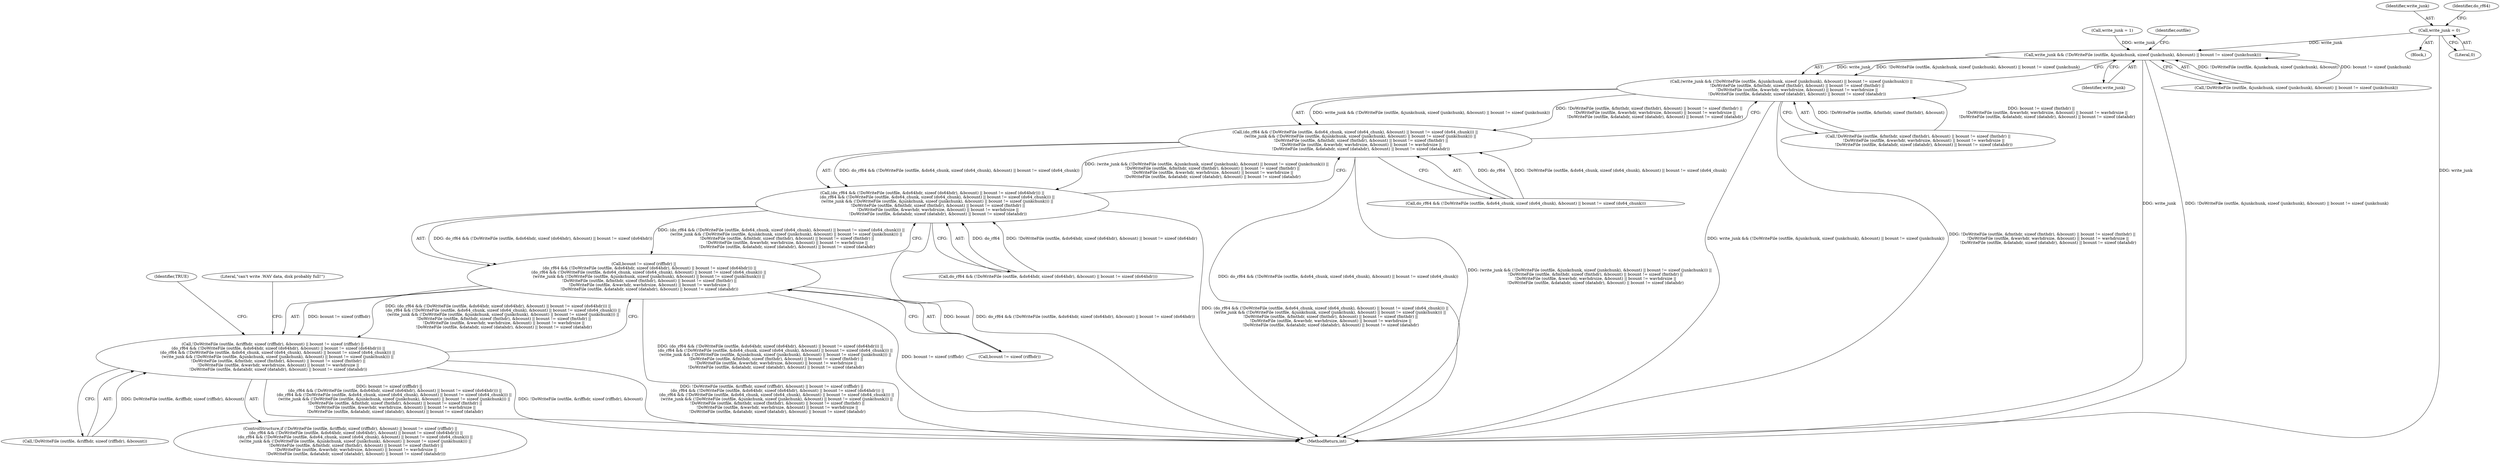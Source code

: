 digraph "1_WavPack_d5bf76b5a88d044a1be1d5656698e3ba737167e5_0@API" {
"1000204" [label="(Call,write_junk = 0)"];
"1000588" [label="(Call,write_junk && (!DoWriteFile (outfile, &junkchunk, sizeof (junkchunk), &bcount) || bcount != sizeof (junkchunk)))"];
"1000587" [label="(Call,(write_junk && (!DoWriteFile (outfile, &junkchunk, sizeof (junkchunk), &bcount) || bcount != sizeof (junkchunk))) ||\n         !DoWriteFile (outfile, &fmthdr, sizeof (fmthdr), &bcount) || bcount != sizeof (fmthdr) ||\n         !DoWriteFile (outfile, &wavhdr, wavhdrsize, &bcount) || bcount != wavhdrsize ||\n         !DoWriteFile (outfile, &datahdr, sizeof (datahdr), &bcount) || bcount != sizeof (datahdr))"];
"1000570" [label="(Call,(do_rf64 && (!DoWriteFile (outfile, &ds64_chunk, sizeof (ds64_chunk), &bcount) || bcount != sizeof (ds64_chunk))) ||\n        (write_junk && (!DoWriteFile (outfile, &junkchunk, sizeof (junkchunk), &bcount) || bcount != sizeof (junkchunk))) ||\n         !DoWriteFile (outfile, &fmthdr, sizeof (fmthdr), &bcount) || bcount != sizeof (fmthdr) ||\n         !DoWriteFile (outfile, &wavhdr, wavhdrsize, &bcount) || bcount != wavhdrsize ||\n         !DoWriteFile (outfile, &datahdr, sizeof (datahdr), &bcount) || bcount != sizeof (datahdr))"];
"1000553" [label="(Call,(do_rf64 && (!DoWriteFile (outfile, &ds64hdr, sizeof (ds64hdr), &bcount) || bcount != sizeof (ds64hdr))) ||\n        (do_rf64 && (!DoWriteFile (outfile, &ds64_chunk, sizeof (ds64_chunk), &bcount) || bcount != sizeof (ds64_chunk))) ||\n        (write_junk && (!DoWriteFile (outfile, &junkchunk, sizeof (junkchunk), &bcount) || bcount != sizeof (junkchunk))) ||\n         !DoWriteFile (outfile, &fmthdr, sizeof (fmthdr), &bcount) || bcount != sizeof (fmthdr) ||\n         !DoWriteFile (outfile, &wavhdr, wavhdrsize, &bcount) || bcount != wavhdrsize ||\n         !DoWriteFile (outfile, &datahdr, sizeof (datahdr), &bcount) || bcount != sizeof (datahdr))"];
"1000548" [label="(Call,bcount != sizeof (riffhdr) ||\n         (do_rf64 && (!DoWriteFile (outfile, &ds64hdr, sizeof (ds64hdr), &bcount) || bcount != sizeof (ds64hdr))) ||\n        (do_rf64 && (!DoWriteFile (outfile, &ds64_chunk, sizeof (ds64_chunk), &bcount) || bcount != sizeof (ds64_chunk))) ||\n        (write_junk && (!DoWriteFile (outfile, &junkchunk, sizeof (junkchunk), &bcount) || bcount != sizeof (junkchunk))) ||\n         !DoWriteFile (outfile, &fmthdr, sizeof (fmthdr), &bcount) || bcount != sizeof (fmthdr) ||\n         !DoWriteFile (outfile, &wavhdr, wavhdrsize, &bcount) || bcount != wavhdrsize ||\n         !DoWriteFile (outfile, &datahdr, sizeof (datahdr), &bcount) || bcount != sizeof (datahdr))"];
"1000538" [label="(Call,!DoWriteFile (outfile, &riffhdr, sizeof (riffhdr), &bcount) || bcount != sizeof (riffhdr) ||\n         (do_rf64 && (!DoWriteFile (outfile, &ds64hdr, sizeof (ds64hdr), &bcount) || bcount != sizeof (ds64hdr))) ||\n        (do_rf64 && (!DoWriteFile (outfile, &ds64_chunk, sizeof (ds64_chunk), &bcount) || bcount != sizeof (ds64_chunk))) ||\n        (write_junk && (!DoWriteFile (outfile, &junkchunk, sizeof (junkchunk), &bcount) || bcount != sizeof (junkchunk))) ||\n         !DoWriteFile (outfile, &fmthdr, sizeof (fmthdr), &bcount) || bcount != sizeof (fmthdr) ||\n         !DoWriteFile (outfile, &wavhdr, wavhdrsize, &bcount) || bcount != wavhdrsize ||\n         !DoWriteFile (outfile, &datahdr, sizeof (datahdr), &bcount) || bcount != sizeof (datahdr))"];
"1000205" [label="(Identifier,write_junk)"];
"1000198" [label="(Block,)"];
"1000587" [label="(Call,(write_junk && (!DoWriteFile (outfile, &junkchunk, sizeof (junkchunk), &bcount) || bcount != sizeof (junkchunk))) ||\n         !DoWriteFile (outfile, &fmthdr, sizeof (fmthdr), &bcount) || bcount != sizeof (fmthdr) ||\n         !DoWriteFile (outfile, &wavhdr, wavhdrsize, &bcount) || bcount != wavhdrsize ||\n         !DoWriteFile (outfile, &datahdr, sizeof (datahdr), &bcount) || bcount != sizeof (datahdr))"];
"1000553" [label="(Call,(do_rf64 && (!DoWriteFile (outfile, &ds64hdr, sizeof (ds64hdr), &bcount) || bcount != sizeof (ds64hdr))) ||\n        (do_rf64 && (!DoWriteFile (outfile, &ds64_chunk, sizeof (ds64_chunk), &bcount) || bcount != sizeof (ds64_chunk))) ||\n        (write_junk && (!DoWriteFile (outfile, &junkchunk, sizeof (junkchunk), &bcount) || bcount != sizeof (junkchunk))) ||\n         !DoWriteFile (outfile, &fmthdr, sizeof (fmthdr), &bcount) || bcount != sizeof (fmthdr) ||\n         !DoWriteFile (outfile, &wavhdr, wavhdrsize, &bcount) || bcount != wavhdrsize ||\n         !DoWriteFile (outfile, &datahdr, sizeof (datahdr), &bcount) || bcount != sizeof (datahdr))"];
"1000589" [label="(Identifier,write_junk)"];
"1000111" [label="(Call,write_junk = 1)"];
"1000204" [label="(Call,write_junk = 0)"];
"1000652" [label="(Identifier,TRUE)"];
"1000554" [label="(Call,do_rf64 && (!DoWriteFile (outfile, &ds64hdr, sizeof (ds64hdr), &bcount) || bcount != sizeof (ds64hdr)))"];
"1000588" [label="(Call,write_junk && (!DoWriteFile (outfile, &junkchunk, sizeof (junkchunk), &bcount) || bcount != sizeof (junkchunk)))"];
"1000653" [label="(MethodReturn,int)"];
"1000604" [label="(Call,!DoWriteFile (outfile, &fmthdr, sizeof (fmthdr), &bcount) || bcount != sizeof (fmthdr) ||\n         !DoWriteFile (outfile, &wavhdr, wavhdrsize, &bcount) || bcount != wavhdrsize ||\n         !DoWriteFile (outfile, &datahdr, sizeof (datahdr), &bcount) || bcount != sizeof (datahdr))"];
"1000570" [label="(Call,(do_rf64 && (!DoWriteFile (outfile, &ds64_chunk, sizeof (ds64_chunk), &bcount) || bcount != sizeof (ds64_chunk))) ||\n        (write_junk && (!DoWriteFile (outfile, &junkchunk, sizeof (junkchunk), &bcount) || bcount != sizeof (junkchunk))) ||\n         !DoWriteFile (outfile, &fmthdr, sizeof (fmthdr), &bcount) || bcount != sizeof (fmthdr) ||\n         !DoWriteFile (outfile, &wavhdr, wavhdrsize, &bcount) || bcount != wavhdrsize ||\n         !DoWriteFile (outfile, &datahdr, sizeof (datahdr), &bcount) || bcount != sizeof (datahdr))"];
"1000607" [label="(Identifier,outfile)"];
"1000539" [label="(Call,!DoWriteFile (outfile, &riffhdr, sizeof (riffhdr), &bcount))"];
"1000538" [label="(Call,!DoWriteFile (outfile, &riffhdr, sizeof (riffhdr), &bcount) || bcount != sizeof (riffhdr) ||\n         (do_rf64 && (!DoWriteFile (outfile, &ds64hdr, sizeof (ds64hdr), &bcount) || bcount != sizeof (ds64hdr))) ||\n        (do_rf64 && (!DoWriteFile (outfile, &ds64_chunk, sizeof (ds64_chunk), &bcount) || bcount != sizeof (ds64_chunk))) ||\n        (write_junk && (!DoWriteFile (outfile, &junkchunk, sizeof (junkchunk), &bcount) || bcount != sizeof (junkchunk))) ||\n         !DoWriteFile (outfile, &fmthdr, sizeof (fmthdr), &bcount) || bcount != sizeof (fmthdr) ||\n         !DoWriteFile (outfile, &wavhdr, wavhdrsize, &bcount) || bcount != wavhdrsize ||\n         !DoWriteFile (outfile, &datahdr, sizeof (datahdr), &bcount) || bcount != sizeof (datahdr))"];
"1000590" [label="(Call,!DoWriteFile (outfile, &junkchunk, sizeof (junkchunk), &bcount) || bcount != sizeof (junkchunk))"];
"1000549" [label="(Call,bcount != sizeof (riffhdr))"];
"1000208" [label="(Identifier,do_rf64)"];
"1000206" [label="(Literal,0)"];
"1000548" [label="(Call,bcount != sizeof (riffhdr) ||\n         (do_rf64 && (!DoWriteFile (outfile, &ds64hdr, sizeof (ds64hdr), &bcount) || bcount != sizeof (ds64hdr))) ||\n        (do_rf64 && (!DoWriteFile (outfile, &ds64_chunk, sizeof (ds64_chunk), &bcount) || bcount != sizeof (ds64_chunk))) ||\n        (write_junk && (!DoWriteFile (outfile, &junkchunk, sizeof (junkchunk), &bcount) || bcount != sizeof (junkchunk))) ||\n         !DoWriteFile (outfile, &fmthdr, sizeof (fmthdr), &bcount) || bcount != sizeof (fmthdr) ||\n         !DoWriteFile (outfile, &wavhdr, wavhdrsize, &bcount) || bcount != wavhdrsize ||\n         !DoWriteFile (outfile, &datahdr, sizeof (datahdr), &bcount) || bcount != sizeof (datahdr))"];
"1000648" [label="(Literal,\"can't write .WAV data, disk probably full!\")"];
"1000571" [label="(Call,do_rf64 && (!DoWriteFile (outfile, &ds64_chunk, sizeof (ds64_chunk), &bcount) || bcount != sizeof (ds64_chunk)))"];
"1000537" [label="(ControlStructure,if (!DoWriteFile (outfile, &riffhdr, sizeof (riffhdr), &bcount) || bcount != sizeof (riffhdr) ||\n         (do_rf64 && (!DoWriteFile (outfile, &ds64hdr, sizeof (ds64hdr), &bcount) || bcount != sizeof (ds64hdr))) ||\n        (do_rf64 && (!DoWriteFile (outfile, &ds64_chunk, sizeof (ds64_chunk), &bcount) || bcount != sizeof (ds64_chunk))) ||\n        (write_junk && (!DoWriteFile (outfile, &junkchunk, sizeof (junkchunk), &bcount) || bcount != sizeof (junkchunk))) ||\n         !DoWriteFile (outfile, &fmthdr, sizeof (fmthdr), &bcount) || bcount != sizeof (fmthdr) ||\n         !DoWriteFile (outfile, &wavhdr, wavhdrsize, &bcount) || bcount != wavhdrsize ||\n         !DoWriteFile (outfile, &datahdr, sizeof (datahdr), &bcount) || bcount != sizeof (datahdr)))"];
"1000204" -> "1000198"  [label="AST: "];
"1000204" -> "1000206"  [label="CFG: "];
"1000205" -> "1000204"  [label="AST: "];
"1000206" -> "1000204"  [label="AST: "];
"1000208" -> "1000204"  [label="CFG: "];
"1000204" -> "1000653"  [label="DDG: write_junk"];
"1000204" -> "1000588"  [label="DDG: write_junk"];
"1000588" -> "1000587"  [label="AST: "];
"1000588" -> "1000589"  [label="CFG: "];
"1000588" -> "1000590"  [label="CFG: "];
"1000589" -> "1000588"  [label="AST: "];
"1000590" -> "1000588"  [label="AST: "];
"1000607" -> "1000588"  [label="CFG: "];
"1000587" -> "1000588"  [label="CFG: "];
"1000588" -> "1000653"  [label="DDG: write_junk"];
"1000588" -> "1000653"  [label="DDG: !DoWriteFile (outfile, &junkchunk, sizeof (junkchunk), &bcount) || bcount != sizeof (junkchunk)"];
"1000588" -> "1000587"  [label="DDG: write_junk"];
"1000588" -> "1000587"  [label="DDG: !DoWriteFile (outfile, &junkchunk, sizeof (junkchunk), &bcount) || bcount != sizeof (junkchunk)"];
"1000111" -> "1000588"  [label="DDG: write_junk"];
"1000590" -> "1000588"  [label="DDG: !DoWriteFile (outfile, &junkchunk, sizeof (junkchunk), &bcount)"];
"1000590" -> "1000588"  [label="DDG: bcount != sizeof (junkchunk)"];
"1000587" -> "1000570"  [label="AST: "];
"1000587" -> "1000604"  [label="CFG: "];
"1000604" -> "1000587"  [label="AST: "];
"1000570" -> "1000587"  [label="CFG: "];
"1000587" -> "1000653"  [label="DDG: write_junk && (!DoWriteFile (outfile, &junkchunk, sizeof (junkchunk), &bcount) || bcount != sizeof (junkchunk))"];
"1000587" -> "1000653"  [label="DDG: !DoWriteFile (outfile, &fmthdr, sizeof (fmthdr), &bcount) || bcount != sizeof (fmthdr) ||\n         !DoWriteFile (outfile, &wavhdr, wavhdrsize, &bcount) || bcount != wavhdrsize ||\n         !DoWriteFile (outfile, &datahdr, sizeof (datahdr), &bcount) || bcount != sizeof (datahdr)"];
"1000587" -> "1000570"  [label="DDG: write_junk && (!DoWriteFile (outfile, &junkchunk, sizeof (junkchunk), &bcount) || bcount != sizeof (junkchunk))"];
"1000587" -> "1000570"  [label="DDG: !DoWriteFile (outfile, &fmthdr, sizeof (fmthdr), &bcount) || bcount != sizeof (fmthdr) ||\n         !DoWriteFile (outfile, &wavhdr, wavhdrsize, &bcount) || bcount != wavhdrsize ||\n         !DoWriteFile (outfile, &datahdr, sizeof (datahdr), &bcount) || bcount != sizeof (datahdr)"];
"1000604" -> "1000587"  [label="DDG: !DoWriteFile (outfile, &fmthdr, sizeof (fmthdr), &bcount)"];
"1000604" -> "1000587"  [label="DDG: bcount != sizeof (fmthdr) ||\n         !DoWriteFile (outfile, &wavhdr, wavhdrsize, &bcount) || bcount != wavhdrsize ||\n         !DoWriteFile (outfile, &datahdr, sizeof (datahdr), &bcount) || bcount != sizeof (datahdr)"];
"1000570" -> "1000553"  [label="AST: "];
"1000570" -> "1000571"  [label="CFG: "];
"1000571" -> "1000570"  [label="AST: "];
"1000553" -> "1000570"  [label="CFG: "];
"1000570" -> "1000653"  [label="DDG: do_rf64 && (!DoWriteFile (outfile, &ds64_chunk, sizeof (ds64_chunk), &bcount) || bcount != sizeof (ds64_chunk))"];
"1000570" -> "1000653"  [label="DDG: (write_junk && (!DoWriteFile (outfile, &junkchunk, sizeof (junkchunk), &bcount) || bcount != sizeof (junkchunk))) ||\n         !DoWriteFile (outfile, &fmthdr, sizeof (fmthdr), &bcount) || bcount != sizeof (fmthdr) ||\n         !DoWriteFile (outfile, &wavhdr, wavhdrsize, &bcount) || bcount != wavhdrsize ||\n         !DoWriteFile (outfile, &datahdr, sizeof (datahdr), &bcount) || bcount != sizeof (datahdr)"];
"1000570" -> "1000553"  [label="DDG: do_rf64 && (!DoWriteFile (outfile, &ds64_chunk, sizeof (ds64_chunk), &bcount) || bcount != sizeof (ds64_chunk))"];
"1000570" -> "1000553"  [label="DDG: (write_junk && (!DoWriteFile (outfile, &junkchunk, sizeof (junkchunk), &bcount) || bcount != sizeof (junkchunk))) ||\n         !DoWriteFile (outfile, &fmthdr, sizeof (fmthdr), &bcount) || bcount != sizeof (fmthdr) ||\n         !DoWriteFile (outfile, &wavhdr, wavhdrsize, &bcount) || bcount != wavhdrsize ||\n         !DoWriteFile (outfile, &datahdr, sizeof (datahdr), &bcount) || bcount != sizeof (datahdr)"];
"1000571" -> "1000570"  [label="DDG: do_rf64"];
"1000571" -> "1000570"  [label="DDG: !DoWriteFile (outfile, &ds64_chunk, sizeof (ds64_chunk), &bcount) || bcount != sizeof (ds64_chunk)"];
"1000553" -> "1000548"  [label="AST: "];
"1000553" -> "1000554"  [label="CFG: "];
"1000554" -> "1000553"  [label="AST: "];
"1000548" -> "1000553"  [label="CFG: "];
"1000553" -> "1000653"  [label="DDG: do_rf64 && (!DoWriteFile (outfile, &ds64hdr, sizeof (ds64hdr), &bcount) || bcount != sizeof (ds64hdr))"];
"1000553" -> "1000653"  [label="DDG: (do_rf64 && (!DoWriteFile (outfile, &ds64_chunk, sizeof (ds64_chunk), &bcount) || bcount != sizeof (ds64_chunk))) ||\n        (write_junk && (!DoWriteFile (outfile, &junkchunk, sizeof (junkchunk), &bcount) || bcount != sizeof (junkchunk))) ||\n         !DoWriteFile (outfile, &fmthdr, sizeof (fmthdr), &bcount) || bcount != sizeof (fmthdr) ||\n         !DoWriteFile (outfile, &wavhdr, wavhdrsize, &bcount) || bcount != wavhdrsize ||\n         !DoWriteFile (outfile, &datahdr, sizeof (datahdr), &bcount) || bcount != sizeof (datahdr)"];
"1000553" -> "1000548"  [label="DDG: do_rf64 && (!DoWriteFile (outfile, &ds64hdr, sizeof (ds64hdr), &bcount) || bcount != sizeof (ds64hdr))"];
"1000553" -> "1000548"  [label="DDG: (do_rf64 && (!DoWriteFile (outfile, &ds64_chunk, sizeof (ds64_chunk), &bcount) || bcount != sizeof (ds64_chunk))) ||\n        (write_junk && (!DoWriteFile (outfile, &junkchunk, sizeof (junkchunk), &bcount) || bcount != sizeof (junkchunk))) ||\n         !DoWriteFile (outfile, &fmthdr, sizeof (fmthdr), &bcount) || bcount != sizeof (fmthdr) ||\n         !DoWriteFile (outfile, &wavhdr, wavhdrsize, &bcount) || bcount != wavhdrsize ||\n         !DoWriteFile (outfile, &datahdr, sizeof (datahdr), &bcount) || bcount != sizeof (datahdr)"];
"1000554" -> "1000553"  [label="DDG: do_rf64"];
"1000554" -> "1000553"  [label="DDG: !DoWriteFile (outfile, &ds64hdr, sizeof (ds64hdr), &bcount) || bcount != sizeof (ds64hdr)"];
"1000548" -> "1000538"  [label="AST: "];
"1000548" -> "1000549"  [label="CFG: "];
"1000549" -> "1000548"  [label="AST: "];
"1000538" -> "1000548"  [label="CFG: "];
"1000548" -> "1000653"  [label="DDG: (do_rf64 && (!DoWriteFile (outfile, &ds64hdr, sizeof (ds64hdr), &bcount) || bcount != sizeof (ds64hdr))) ||\n        (do_rf64 && (!DoWriteFile (outfile, &ds64_chunk, sizeof (ds64_chunk), &bcount) || bcount != sizeof (ds64_chunk))) ||\n        (write_junk && (!DoWriteFile (outfile, &junkchunk, sizeof (junkchunk), &bcount) || bcount != sizeof (junkchunk))) ||\n         !DoWriteFile (outfile, &fmthdr, sizeof (fmthdr), &bcount) || bcount != sizeof (fmthdr) ||\n         !DoWriteFile (outfile, &wavhdr, wavhdrsize, &bcount) || bcount != wavhdrsize ||\n         !DoWriteFile (outfile, &datahdr, sizeof (datahdr), &bcount) || bcount != sizeof (datahdr)"];
"1000548" -> "1000653"  [label="DDG: bcount != sizeof (riffhdr)"];
"1000548" -> "1000538"  [label="DDG: bcount != sizeof (riffhdr)"];
"1000548" -> "1000538"  [label="DDG: (do_rf64 && (!DoWriteFile (outfile, &ds64hdr, sizeof (ds64hdr), &bcount) || bcount != sizeof (ds64hdr))) ||\n        (do_rf64 && (!DoWriteFile (outfile, &ds64_chunk, sizeof (ds64_chunk), &bcount) || bcount != sizeof (ds64_chunk))) ||\n        (write_junk && (!DoWriteFile (outfile, &junkchunk, sizeof (junkchunk), &bcount) || bcount != sizeof (junkchunk))) ||\n         !DoWriteFile (outfile, &fmthdr, sizeof (fmthdr), &bcount) || bcount != sizeof (fmthdr) ||\n         !DoWriteFile (outfile, &wavhdr, wavhdrsize, &bcount) || bcount != wavhdrsize ||\n         !DoWriteFile (outfile, &datahdr, sizeof (datahdr), &bcount) || bcount != sizeof (datahdr)"];
"1000549" -> "1000548"  [label="DDG: bcount"];
"1000538" -> "1000537"  [label="AST: "];
"1000538" -> "1000539"  [label="CFG: "];
"1000539" -> "1000538"  [label="AST: "];
"1000648" -> "1000538"  [label="CFG: "];
"1000652" -> "1000538"  [label="CFG: "];
"1000538" -> "1000653"  [label="DDG: bcount != sizeof (riffhdr) ||\n         (do_rf64 && (!DoWriteFile (outfile, &ds64hdr, sizeof (ds64hdr), &bcount) || bcount != sizeof (ds64hdr))) ||\n        (do_rf64 && (!DoWriteFile (outfile, &ds64_chunk, sizeof (ds64_chunk), &bcount) || bcount != sizeof (ds64_chunk))) ||\n        (write_junk && (!DoWriteFile (outfile, &junkchunk, sizeof (junkchunk), &bcount) || bcount != sizeof (junkchunk))) ||\n         !DoWriteFile (outfile, &fmthdr, sizeof (fmthdr), &bcount) || bcount != sizeof (fmthdr) ||\n         !DoWriteFile (outfile, &wavhdr, wavhdrsize, &bcount) || bcount != wavhdrsize ||\n         !DoWriteFile (outfile, &datahdr, sizeof (datahdr), &bcount) || bcount != sizeof (datahdr)"];
"1000538" -> "1000653"  [label="DDG: !DoWriteFile (outfile, &riffhdr, sizeof (riffhdr), &bcount)"];
"1000538" -> "1000653"  [label="DDG: !DoWriteFile (outfile, &riffhdr, sizeof (riffhdr), &bcount) || bcount != sizeof (riffhdr) ||\n         (do_rf64 && (!DoWriteFile (outfile, &ds64hdr, sizeof (ds64hdr), &bcount) || bcount != sizeof (ds64hdr))) ||\n        (do_rf64 && (!DoWriteFile (outfile, &ds64_chunk, sizeof (ds64_chunk), &bcount) || bcount != sizeof (ds64_chunk))) ||\n        (write_junk && (!DoWriteFile (outfile, &junkchunk, sizeof (junkchunk), &bcount) || bcount != sizeof (junkchunk))) ||\n         !DoWriteFile (outfile, &fmthdr, sizeof (fmthdr), &bcount) || bcount != sizeof (fmthdr) ||\n         !DoWriteFile (outfile, &wavhdr, wavhdrsize, &bcount) || bcount != wavhdrsize ||\n         !DoWriteFile (outfile, &datahdr, sizeof (datahdr), &bcount) || bcount != sizeof (datahdr)"];
"1000539" -> "1000538"  [label="DDG: DoWriteFile (outfile, &riffhdr, sizeof (riffhdr), &bcount)"];
}
